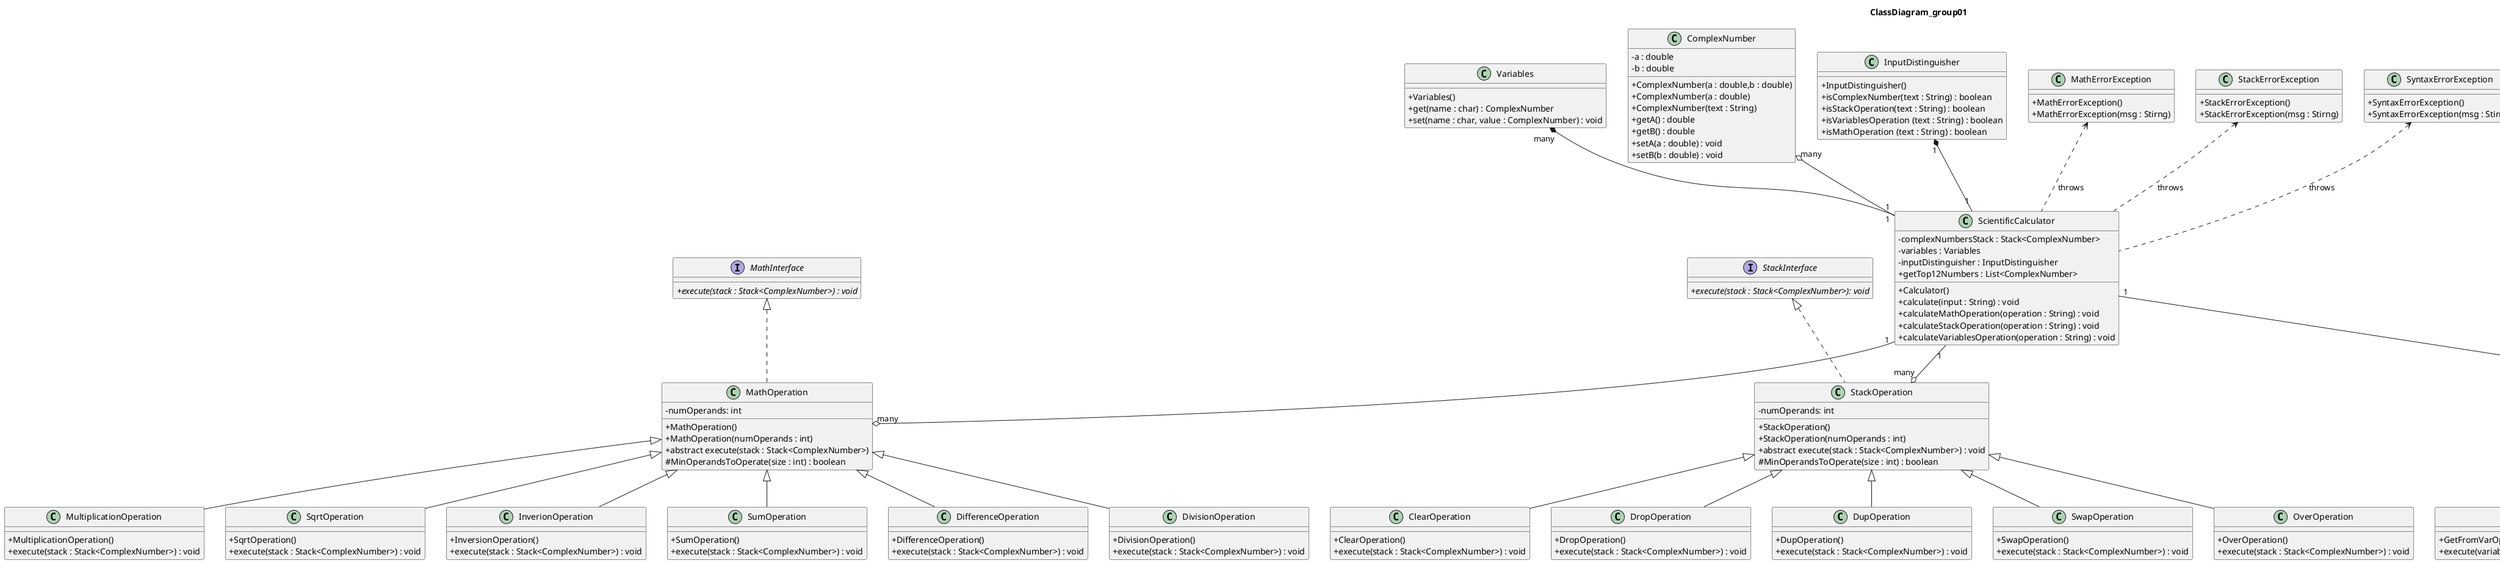@startuml ClassDiagram_group01


title ClassDiagram_group01

skinparam ClassAttributeIconSize 0

interface MathInterface{
	+ {abstract} execute(stack : Stack<ComplexNumber>) : void
}

abstract class MathOperation{
	- numOperands: int
	+ MathOperation()	
	+ MathOperation(numOperands : int)
	+ abstract execute(stack : Stack<ComplexNumber>)
	# MinOperandsToOperate(size : int) : boolean
}

class SumOperation{
	+ SumOperation()
	+ execute(stack : Stack<ComplexNumber>) : void
}

class DifferenceOperation{
	+ DifferenceOperation()
	+ execute(stack : Stack<ComplexNumber>) : void
}

class DivisionOperation{
	+ DivisionOperation()
	+ execute(stack : Stack<ComplexNumber>) : void
}

class MultiplicationOperation{
	+ MultiplicationOperation()
	+ execute(stack : Stack<ComplexNumber>) : void
}

class SqrtOperation{
	+ SqrtOperation()
	+ execute(stack : Stack<ComplexNumber>) : void
}

class InverionOperation{
	+ InversionOperation()
	+ execute(stack : Stack<ComplexNumber>) : void
}

interface StackInterface{
	+ {abstract} execute(stack : Stack<ComplexNumber>): void
}

abstract class StackOperation{
	- numOperands: int
	+ StackOperation()	
	+ StackOperation(numOperands : int)
	+ abstract execute(stack : Stack<ComplexNumber>) : void
	# MinOperandsToOperate(size : int) : boolean
}

class ClearOperation{
        + ClearOperation()
        + execute(stack : Stack<ComplexNumber>) : void
}

class DropOperation{
        + DropOperation()
        + execute(stack : Stack<ComplexNumber>) : void
}

class DupOperation{
        + DupOperation()
        + execute(stack : Stack<ComplexNumber>) : void
}

class SwapOperation{
        + SwapOperation()
        + execute(stack : Stack<ComplexNumber>) : void
}

class OverOperation{
        + OverOperation()
        + execute(stack : Stack<ComplexNumber>) : void
}

interface VariablesInterface{
	+ {abstract} execute(variables : Variables, stack : Stack<ComplexNumber>, name : char): void
}

abstract class VariablesOperation{
	- numOperands: int
	+ VariablesOperation()	
	+ VariablesOperation(numOperands : int)
	+ abstract execute(variables : Variables, stack : Stack<ComplexNumber>, name : char) : void
	# MinOperandsToOperate(size : int) : boolean
}

class SaveIntoVarOperation{
        + SaveIntoVarOperation()
        + execute(variables : Variables, stack : Stack<ComplexNumber>, name : char) : void
}

class GetFromVarOperation{
        + GetFromVarOperation()
        + execute(variables : Variables, stack : Stack<ComplexNumber>, name : char) : void
}

class MinusVarOperation{
        + MinusVarOperation()
        + execute(variables : Variables, stack : Stack<ComplexNumber>, name : char) : void
}

class PlusVarOperation{
        + PlusVarOperation()
        + execute(variables : Variables, stack : Stack<ComplexNumber>, name : char) : void
}

class Variables{
    + Variables()
    + get(name : char) : ComplexNumber
    + set(name : char, value : ComplexNumber) : void
}

class ComplexNumber{
    - a : double
    - b : double
    + ComplexNumber(a : double,b : double)
    + ComplexNumber(a : double)
    + ComplexNumber(text : String)
    + getA() : double
    + getB() : double 
    + setA(a : double) : void
    + setB(b : double) : void
}

class InputDistinguisher{
    + InputDistinguisher()
    + isComplexNumber(text : String) : boolean
    + isStackOperation(text : String) : boolean
    + isVariablesOperation (text : String) : boolean
    + isMathOperation (text : String) : boolean
}

class MathErrorException{
    + MathErrorException()
    + MathErrorException(msg : Stirng)
}
class StackErrorException{
    + StackErrorException()
    + StackErrorException(msg : Stirng)
}
class SyntaxErrorException{
    + SyntaxErrorException()
    + SyntaxErrorException(msg : Stirng)
}

class ScientificCalculator{
    - complexNumbersStack : Stack<ComplexNumber>
    - variables : Variables
    - inputDistinguisher : InputDistinguisher
    + Calculator()
    + getTop12Numbers : List<ComplexNumber>
    + calculate(input : String) : void 
    + calculateMathOperation(operation : String) : void
    + calculateStackOperation(operation : String) : void
    + calculateVariablesOperation(operation : String) : void
}

ComplexNumber "many" o-- "1" ScientificCalculator
Variables "many" *-- "1" ScientificCalculator
InputDistinguisher "1" *-- "1" ScientificCalculator
MathErrorException <.. ScientificCalculator : throws
SyntaxErrorException <.. ScientificCalculator : throws
StackErrorException <.. ScientificCalculator : throws

class MathOperation implements MathInterface
class SumOperation extends MathOperation
class DifferenceOperation extends MathOperation
class DivisionOperation extends MathOperation
class MultiplicationOperation extends MathOperation
class SqrtOperation extends MathOperation
class InverionOperation extends MathOperation

class StackOperation implements StackInterface 
class ClearOperation extends StackOperation 
class DropOperation extends StackOperation
class DupOperation extends StackOperation
class SwapOperation extends StackOperation
class OverOperation extends StackOperation

class VariablesOperation implements VariablesInterface 
class SaveIntoVarOperation extends VariablesOperation
class GetFromVarOperation extends VariablesOperation
class MinusVarOperation extends VariablesOperation
class PlusVarOperation extends VariablesOperation

ScientificCalculator "1" --o "many" MathOperation
ScientificCalculator "1" --o "many" StackOperation
ScientificCalculator "1" --o "many" VariablesOperation

@enduml